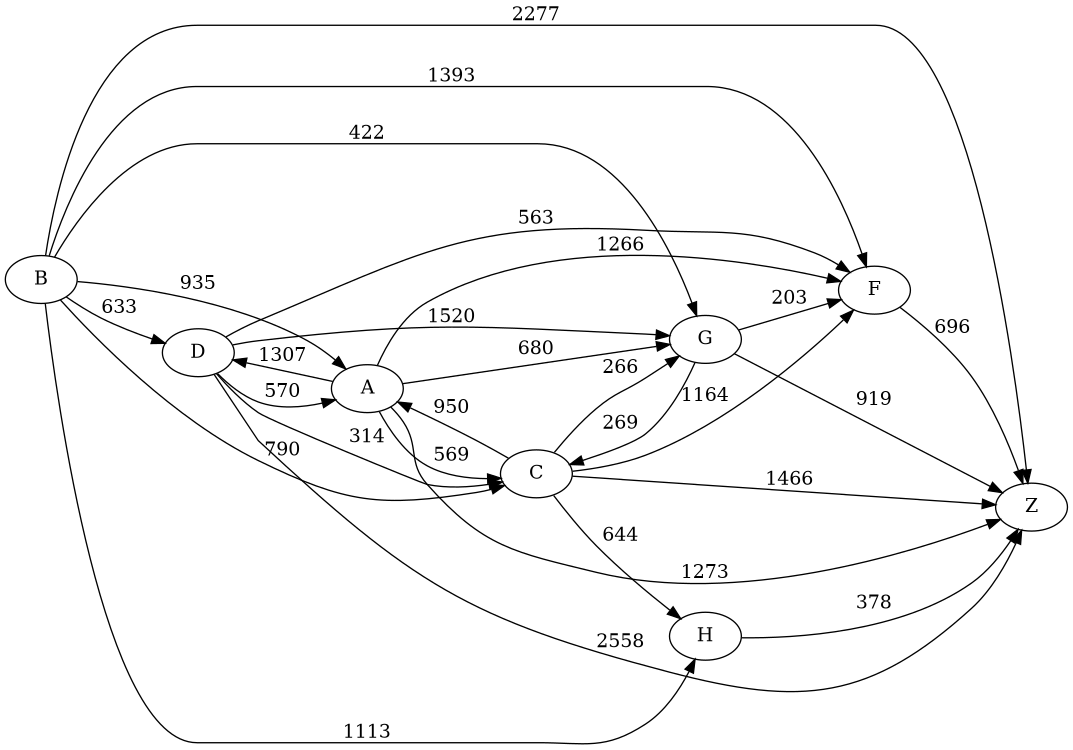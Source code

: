 digraph G {
	rankdir=LR size="8,5"
	B
	D
	B -> D [label=633]
	B
	Z
	B -> Z [label=2277]
	B
	A
	B -> A [label=935]
	B
	C
	B -> C [label=790]
	B
	G
	B -> G [label=422]
	B
	H
	B -> H [label=1113]
	B
	F
	B -> F [label=1393]
	D
	C
	D -> C [label=314]
	D
	F
	D -> F [label=563]
	D
	A
	D -> A [label=570]
	D
	Z
	D -> Z [label=2558]
	D
	G
	D -> G [label=1520]
	C
	Z
	C -> Z [label=1466]
	C
	G
	C -> G [label=266]
	C
	A
	C -> A [label=950]
	C
	H
	C -> H [label=644]
	C
	F
	C -> F [label=1164]
	A
	Z
	A -> Z [label=1273]
	A
	C
	A -> C [label=569]
	A
	G
	A -> G [label=680]
	A
	D
	A -> D [label=1307]
	A
	F
	A -> F [label=1266]
	G
	Z
	G -> Z [label=919]
	G
	C
	G -> C [label=269]
	G
	F
	G -> F [label=203]
	F
	Z
	F -> Z [label=696]
	H
	Z
	H -> Z [label=378]
}
